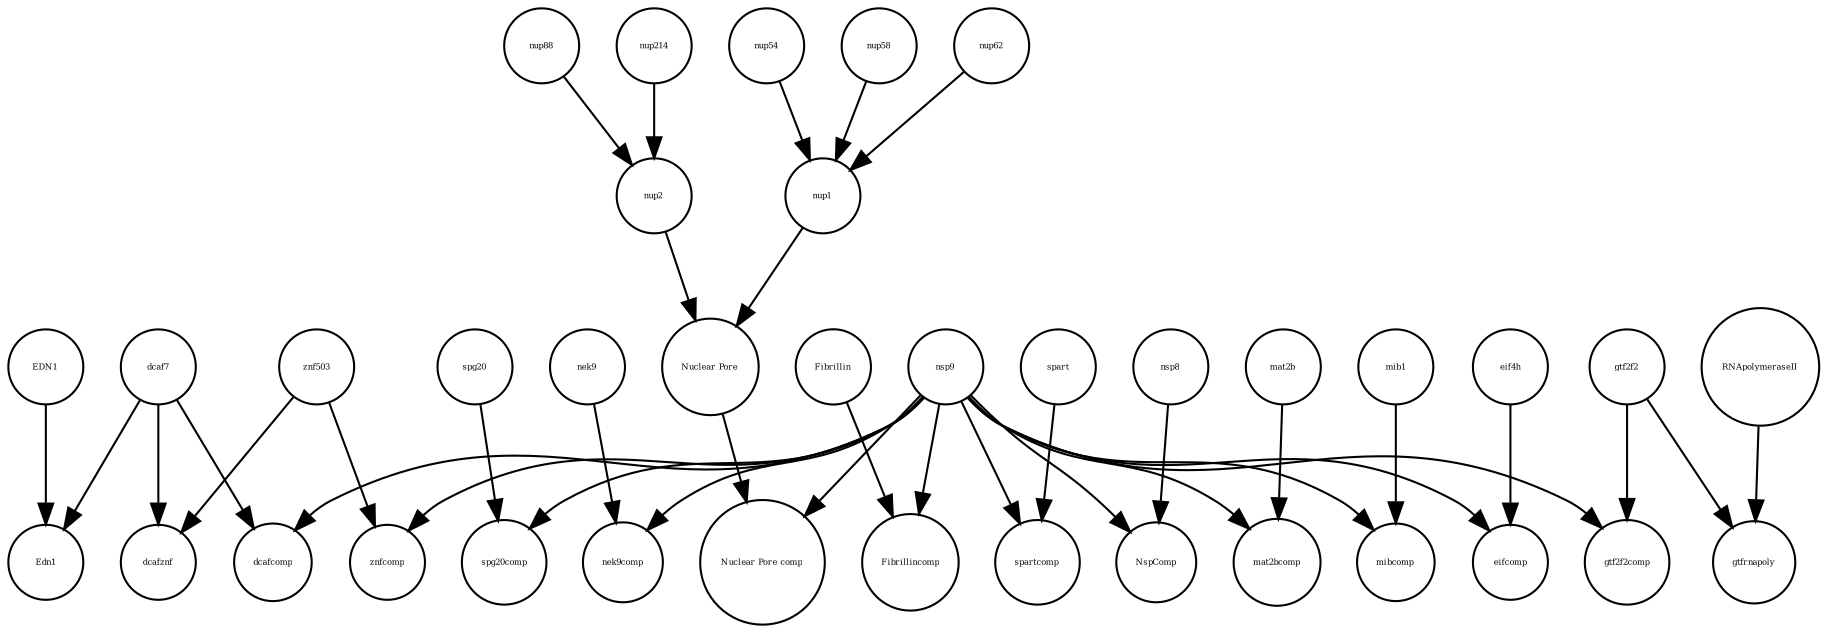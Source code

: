strict digraph  {
EDN1 [annotation="", bipartite=0, cls="nucleic acid feature", fontsize=4, label=EDN1, shape=circle];
gtf2f2 [annotation=urn_miriam_uniprot_P13984, bipartite=0, cls=macromolecule, fontsize=4, label=gtf2f2, shape=circle];
nup2 [annotation="", bipartite=0, cls=complex, fontsize=4, label=nup2, shape=circle];
nek9 [annotation=urn_miriam_uniprot_Q8TD19, bipartite=0, cls=macromolecule, fontsize=4, label=nek9, shape=circle];
dcaf7 [annotation=urn_miriam_uniprot_P61962, bipartite=0, cls=macromolecule, fontsize=4, label=dcaf7, shape=circle];
dcafznf [annotation="", bipartite=0, cls=complex, fontsize=4, label=dcafznf, shape=circle];
spg20comp [annotation="", bipartite=0, cls=complex, fontsize=4, label=spg20comp, shape=circle];
nek9comp [annotation="", bipartite=0, cls=complex, fontsize=4, label=nek9comp, shape=circle];
znf503 [annotation=urn_miriam_uniprot_Q96F45, bipartite=0, cls=macromolecule, fontsize=4, label=znf503, shape=circle];
nup214 [annotation=urn_miriam_uniprot_P35658, bipartite=0, cls=macromolecule, fontsize=4, label=nup214, shape=circle];
eif4h [annotation=urn_miriam_uniprot_Q15056, bipartite=0, cls=macromolecule, fontsize=4, label=eif4h, shape=circle];
Edn1 [annotation="", bipartite=0, cls="nucleic acid feature", fontsize=4, label=Edn1, shape=circle];
"Nuclear Pore comp" [annotation="", bipartite=0, cls=complex, fontsize=4, label="Nuclear Pore comp", shape=circle];
mat2b [annotation=urn_miriam_uniprot_Q9NZL9, bipartite=0, cls=macromolecule, fontsize=4, label=mat2b, shape=circle];
Fibrillincomp [annotation="", bipartite=0, cls=complex, fontsize=4, label=Fibrillincomp, shape=circle];
nsp8 [annotation=urn_miriam_uniprot_P0DTD1, bipartite=0, cls=macromolecule, fontsize=4, label=nsp8, shape=circle];
gtf2f2comp [annotation="", bipartite=0, cls=complex, fontsize=4, label=gtf2f2comp, shape=circle];
spartcomp [annotation="", bipartite=0, cls=complex, fontsize=4, label=spartcomp, shape=circle];
NspComp [annotation="", bipartite=0, cls=complex, fontsize=4, label=NspComp, shape=circle];
mat2bcomp [annotation="", bipartite=0, cls=complex, fontsize=4, label=mat2bcomp, shape=circle];
nup54 [annotation=urn_miriam_uniprot_Q7Z3B4, bipartite=0, cls=macromolecule, fontsize=4, label=nup54, shape=circle];
mib1 [annotation=urn_miriam_uniprot_Q86YT6, bipartite=0, cls=macromolecule, fontsize=4, label=mib1, shape=circle];
spart [annotation=urn_miriam_uniprot_Q8N0X7, bipartite=0, cls=macromolecule, fontsize=4, label=spart, shape=circle];
nup1 [annotation="", bipartite=0, cls=complex, fontsize=4, label=nup1, shape=circle];
nup88 [annotation=urn_miriam_uniprot_Q99567, bipartite=0, cls=macromolecule, fontsize=4, label=nup88, shape=circle];
spg20 [annotation="", bipartite=0, cls=macromolecule, fontsize=4, label=spg20, shape=circle];
znfcomp [annotation="", bipartite=0, cls=complex, fontsize=4, label=znfcomp, shape=circle];
nup58 [annotation=urn_miriam_uniprot_Q9BVL2, bipartite=0, cls=macromolecule, fontsize=4, label=nup58, shape=circle];
Fibrillin [annotation="", bipartite=0, cls=complex, fontsize=4, label=Fibrillin, shape=circle];
mibcomp [annotation="", bipartite=0, cls=complex, fontsize=4, label=mibcomp, shape=circle];
nup62 [annotation=urn_miriam_uniprot_P37198, bipartite=0, cls=macromolecule, fontsize=4, label=nup62, shape=circle];
"Nuclear Pore" [annotation="", bipartite=0, cls=complex, fontsize=4, label="Nuclear Pore", shape=circle];
RNApolymeraseII [annotation=urn_miriam_uniprot_P30876, bipartite=0, cls=macromolecule, fontsize=4, label=RNApolymeraseII, shape=circle];
nsp9 [annotation=urn_miriam_uniprot_P0DTD1, bipartite=0, cls=macromolecule, fontsize=4, label=nsp9, shape=circle];
eifcomp [annotation="", bipartite=0, cls=complex, fontsize=4, label=eifcomp, shape=circle];
dcafcomp [annotation="", bipartite=0, cls=complex, fontsize=4, label=dcafcomp, shape=circle];
gtfrnapoly [annotation="", bipartite=0, cls=complex, fontsize=4, label=gtfrnapoly, shape=circle];
EDN1 -> Edn1  [annotation="", interaction_type=production];
gtf2f2 -> gtfrnapoly  [annotation="", interaction_type=production];
gtf2f2 -> gtf2f2comp  [annotation="", interaction_type=production];
nup2 -> "Nuclear Pore"  [annotation="", interaction_type=production];
nek9 -> nek9comp  [annotation="", interaction_type=production];
dcaf7 -> dcafcomp  [annotation="", interaction_type=production];
dcaf7 -> dcafznf  [annotation="", interaction_type=production];
dcaf7 -> Edn1  [annotation=urn_miriam_pubmed_27880803, interaction_type=catalysis];
znf503 -> znfcomp  [annotation="", interaction_type=production];
znf503 -> dcafznf  [annotation="", interaction_type=production];
nup214 -> nup2  [annotation="", interaction_type=production];
eif4h -> eifcomp  [annotation="", interaction_type=production];
mat2b -> mat2bcomp  [annotation="", interaction_type=production];
nsp8 -> NspComp  [annotation="", interaction_type=production];
nup54 -> nup1  [annotation="", interaction_type=production];
mib1 -> mibcomp  [annotation="", interaction_type=production];
spart -> spartcomp  [annotation="", interaction_type=production];
nup1 -> "Nuclear Pore"  [annotation="", interaction_type=production];
nup88 -> nup2  [annotation="", interaction_type=production];
spg20 -> spg20comp  [annotation="", interaction_type=production];
nup58 -> nup1  [annotation="", interaction_type=production];
Fibrillin -> Fibrillincomp  [annotation="", interaction_type=production];
nup62 -> nup1  [annotation="", interaction_type=production];
"Nuclear Pore" -> "Nuclear Pore comp"  [annotation="", interaction_type=production];
RNApolymeraseII -> gtfrnapoly  [annotation="", interaction_type=production];
nsp9 -> spartcomp  [annotation="", interaction_type=production];
nsp9 -> eifcomp  [annotation="", interaction_type=production];
nsp9 -> NspComp  [annotation="", interaction_type=production];
nsp9 -> znfcomp  [annotation="", interaction_type=production];
nsp9 -> Fibrillincomp  [annotation="", interaction_type=production];
nsp9 -> spg20comp  [annotation="", interaction_type=production];
nsp9 -> gtf2f2comp  [annotation="", interaction_type=production];
nsp9 -> dcafcomp  [annotation="", interaction_type=production];
nsp9 -> mat2bcomp  [annotation="", interaction_type=production];
nsp9 -> mibcomp  [annotation="", interaction_type=production];
nsp9 -> nek9comp  [annotation="", interaction_type=production];
nsp9 -> "Nuclear Pore comp"  [annotation="", interaction_type=production];
}
